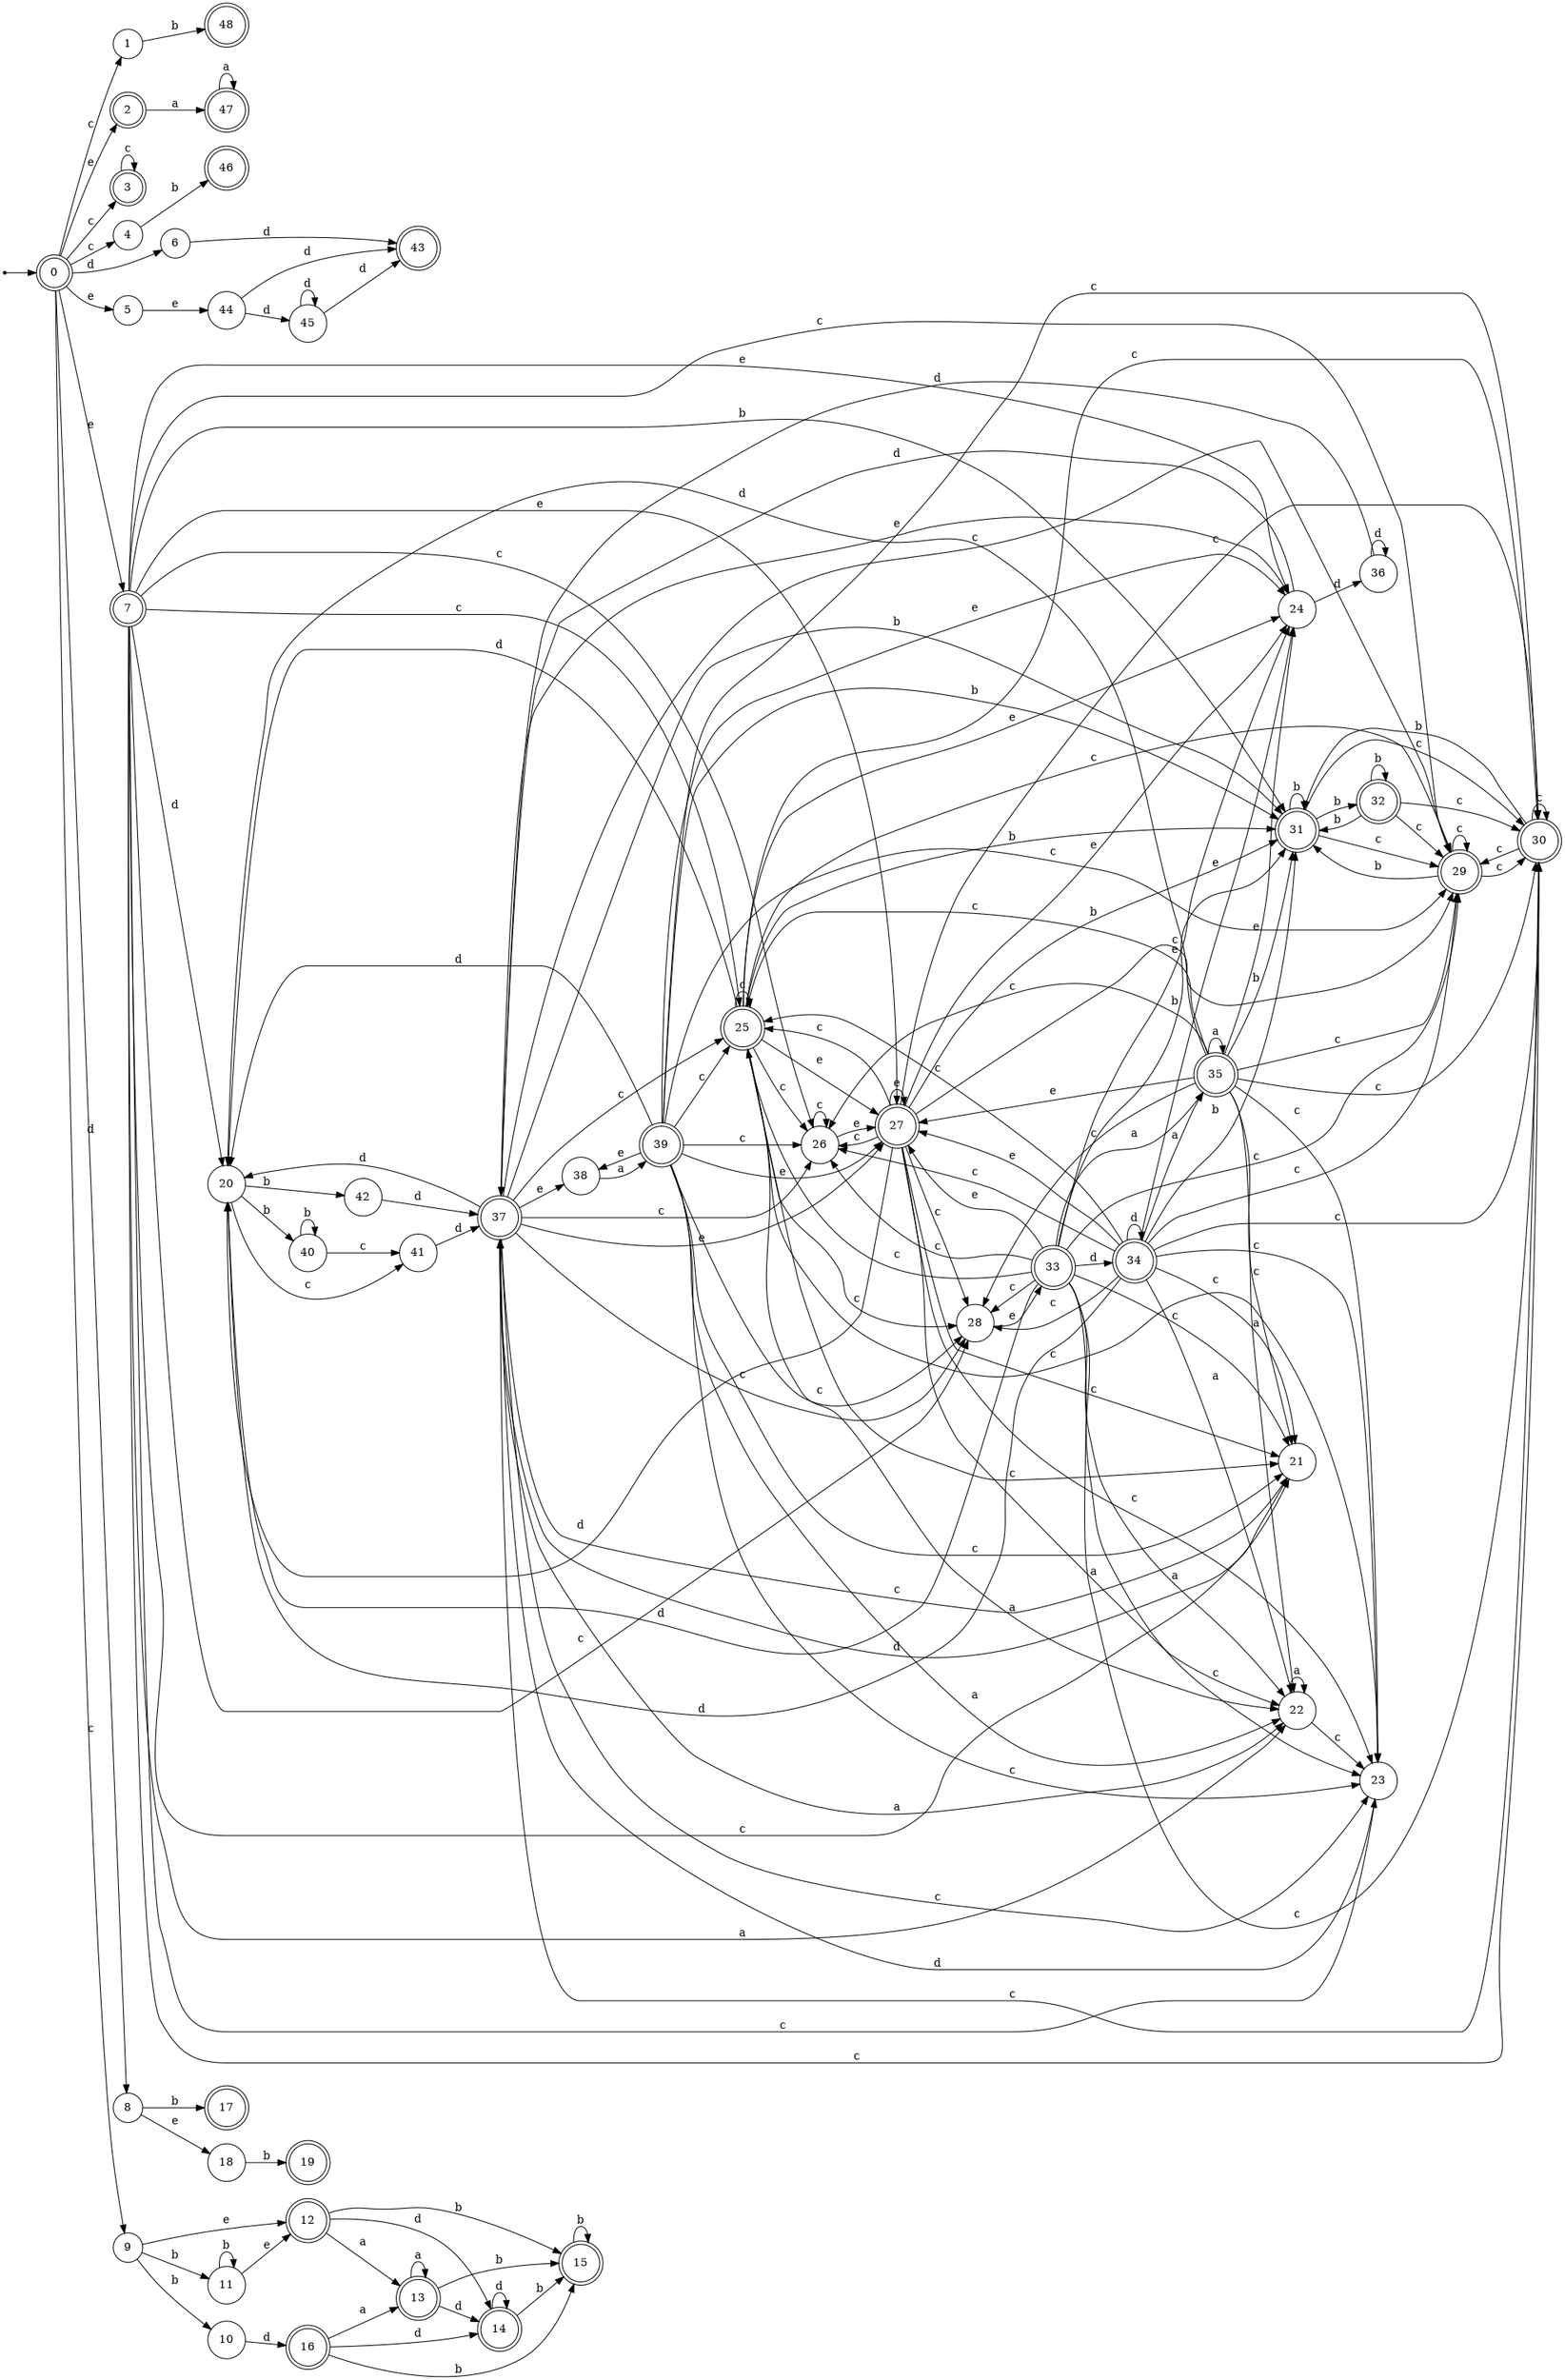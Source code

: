 digraph finite_state_machine {
rankdir=LR;
size="20,20";
node [shape = point]; "dummy0"
node [shape = doublecircle]; "0";"dummy0" -> "0";
node [shape = circle]; "1";
node [shape = doublecircle]; "2";node [shape = doublecircle]; "3";node [shape = circle]; "4";
node [shape = circle]; "5";
node [shape = circle]; "6";
node [shape = doublecircle]; "7";node [shape = circle]; "8";
node [shape = circle]; "9";
node [shape = circle]; "10";
node [shape = circle]; "11";
node [shape = doublecircle]; "12";node [shape = doublecircle]; "13";node [shape = doublecircle]; "14";node [shape = doublecircle]; "15";node [shape = doublecircle]; "16";node [shape = doublecircle]; "17";node [shape = circle]; "18";
node [shape = doublecircle]; "19";node [shape = circle]; "20";
node [shape = circle]; "21";
node [shape = circle]; "22";
node [shape = circle]; "23";
node [shape = circle]; "24";
node [shape = doublecircle]; "25";node [shape = circle]; "26";
node [shape = doublecircle]; "27";node [shape = circle]; "28";
node [shape = doublecircle]; "29";node [shape = doublecircle]; "30";node [shape = doublecircle]; "31";node [shape = doublecircle]; "32";node [shape = doublecircle]; "33";node [shape = doublecircle]; "34";node [shape = doublecircle]; "35";node [shape = circle]; "36";
node [shape = doublecircle]; "37";node [shape = circle]; "38";
node [shape = doublecircle]; "39";node [shape = circle]; "40";
node [shape = circle]; "41";
node [shape = circle]; "42";
node [shape = doublecircle]; "43";node [shape = circle]; "44";
node [shape = circle]; "45";
node [shape = doublecircle]; "46";node [shape = doublecircle]; "47";node [shape = doublecircle]; "48";"0" -> "1" [label = "c"];
 "0" -> "3" [label = "c"];
 "0" -> "4" [label = "c"];
 "0" -> "9" [label = "c"];
 "0" -> "2" [label = "e"];
 "0" -> "5" [label = "e"];
 "0" -> "7" [label = "e"];
 "0" -> "8" [label = "d"];
 "0" -> "6" [label = "d"];
 "9" -> "10" [label = "b"];
 "9" -> "11" [label = "b"];
 "9" -> "12" [label = "e"];
 "12" -> "13" [label = "a"];
 "12" -> "14" [label = "d"];
 "12" -> "15" [label = "b"];
 "15" -> "15" [label = "b"];
 "14" -> "14" [label = "d"];
 "14" -> "15" [label = "b"];
 "13" -> "13" [label = "a"];
 "13" -> "14" [label = "d"];
 "13" -> "15" [label = "b"];
 "11" -> "11" [label = "b"];
 "11" -> "12" [label = "e"];
 "10" -> "16" [label = "d"];
 "16" -> "13" [label = "a"];
 "16" -> "14" [label = "d"];
 "16" -> "15" [label = "b"];
 "8" -> "17" [label = "b"];
 "8" -> "18" [label = "e"];
 "18" -> "19" [label = "b"];
 "7" -> "20" [label = "d"];
 "7" -> "21" [label = "c"];
 "7" -> "23" [label = "c"];
 "7" -> "25" [label = "c"];
 "7" -> "26" [label = "c"];
 "7" -> "28" [label = "c"];
 "7" -> "29" [label = "c"];
 "7" -> "30" [label = "c"];
 "7" -> "22" [label = "a"];
 "7" -> "24" [label = "e"];
 "7" -> "27" [label = "e"];
 "7" -> "31" [label = "b"];
 "31" -> "32" [label = "b"];
 "31" -> "31" [label = "b"];
 "31" -> "29" [label = "c"];
 "31" -> "30" [label = "c"];
 "32" -> "32" [label = "b"];
 "32" -> "31" [label = "b"];
 "32" -> "29" [label = "c"];
 "32" -> "30" [label = "c"];
 "30" -> "29" [label = "c"];
 "30" -> "30" [label = "c"];
 "30" -> "31" [label = "b"];
 "29" -> "29" [label = "c"];
 "29" -> "30" [label = "c"];
 "29" -> "31" [label = "b"];
 "28" -> "33" [label = "e"];
 "33" -> "21" [label = "c"];
 "33" -> "23" [label = "c"];
 "33" -> "25" [label = "c"];
 "33" -> "26" [label = "c"];
 "33" -> "28" [label = "c"];
 "33" -> "29" [label = "c"];
 "33" -> "30" [label = "c"];
 "33" -> "34" [label = "d"];
 "33" -> "20" [label = "d"];
 "33" -> "35" [label = "a"];
 "33" -> "22" [label = "a"];
 "33" -> "24" [label = "e"];
 "33" -> "27" [label = "e"];
 "33" -> "31" [label = "b"];
 "35" -> "35" [label = "a"];
 "35" -> "22" [label = "a"];
 "35" -> "21" [label = "c"];
 "35" -> "23" [label = "c"];
 "35" -> "25" [label = "c"];
 "35" -> "26" [label = "c"];
 "35" -> "28" [label = "c"];
 "35" -> "29" [label = "c"];
 "35" -> "30" [label = "c"];
 "35" -> "20" [label = "d"];
 "35" -> "24" [label = "e"];
 "35" -> "27" [label = "e"];
 "35" -> "31" [label = "b"];
 "34" -> "34" [label = "d"];
 "34" -> "20" [label = "d"];
 "34" -> "21" [label = "c"];
 "34" -> "23" [label = "c"];
 "34" -> "25" [label = "c"];
 "34" -> "26" [label = "c"];
 "34" -> "28" [label = "c"];
 "34" -> "29" [label = "c"];
 "34" -> "30" [label = "c"];
 "34" -> "35" [label = "a"];
 "34" -> "22" [label = "a"];
 "34" -> "24" [label = "e"];
 "34" -> "27" [label = "e"];
 "34" -> "31" [label = "b"];
 "27" -> "24" [label = "e"];
 "27" -> "27" [label = "e"];
 "27" -> "21" [label = "c"];
 "27" -> "23" [label = "c"];
 "27" -> "25" [label = "c"];
 "27" -> "26" [label = "c"];
 "27" -> "28" [label = "c"];
 "27" -> "29" [label = "c"];
 "27" -> "30" [label = "c"];
 "27" -> "20" [label = "d"];
 "27" -> "22" [label = "a"];
 "27" -> "31" [label = "b"];
 "26" -> "26" [label = "c"];
 "26" -> "27" [label = "e"];
 "25" -> "21" [label = "c"];
 "25" -> "23" [label = "c"];
 "25" -> "25" [label = "c"];
 "25" -> "26" [label = "c"];
 "25" -> "28" [label = "c"];
 "25" -> "29" [label = "c"];
 "25" -> "30" [label = "c"];
 "25" -> "20" [label = "d"];
 "25" -> "22" [label = "a"];
 "25" -> "24" [label = "e"];
 "25" -> "27" [label = "e"];
 "25" -> "31" [label = "b"];
 "24" -> "36" [label = "d"];
 "24" -> "37" [label = "d"];
 "37" -> "20" [label = "d"];
 "37" -> "21" [label = "c"];
 "37" -> "23" [label = "c"];
 "37" -> "25" [label = "c"];
 "37" -> "26" [label = "c"];
 "37" -> "28" [label = "c"];
 "37" -> "29" [label = "c"];
 "37" -> "30" [label = "c"];
 "37" -> "22" [label = "a"];
 "37" -> "24" [label = "e"];
 "37" -> "27" [label = "e"];
 "37" -> "38" [label = "e"];
 "37" -> "31" [label = "b"];
 "38" -> "39" [label = "a"];
 "39" -> "24" [label = "e"];
 "39" -> "27" [label = "e"];
 "39" -> "38" [label = "e"];
 "39" -> "20" [label = "d"];
 "39" -> "21" [label = "c"];
 "39" -> "23" [label = "c"];
 "39" -> "25" [label = "c"];
 "39" -> "26" [label = "c"];
 "39" -> "28" [label = "c"];
 "39" -> "29" [label = "c"];
 "39" -> "30" [label = "c"];
 "39" -> "22" [label = "a"];
 "39" -> "31" [label = "b"];
 "36" -> "36" [label = "d"];
 "36" -> "37" [label = "d"];
 "23" -> "37" [label = "d"];
 "22" -> "22" [label = "a"];
 "22" -> "23" [label = "c"];
 "21" -> "37" [label = "d"];
 "20" -> "40" [label = "b"];
 "20" -> "42" [label = "b"];
 "20" -> "41" [label = "c"];
 "42" -> "37" [label = "d"];
 "41" -> "37" [label = "d"];
 "40" -> "40" [label = "b"];
 "40" -> "41" [label = "c"];
 "6" -> "43" [label = "d"];
 "5" -> "44" [label = "e"];
 "44" -> "43" [label = "d"];
 "44" -> "45" [label = "d"];
 "45" -> "43" [label = "d"];
 "45" -> "45" [label = "d"];
 "4" -> "46" [label = "b"];
 "3" -> "3" [label = "c"];
 "2" -> "47" [label = "a"];
 "47" -> "47" [label = "a"];
 "1" -> "48" [label = "b"];
 }
